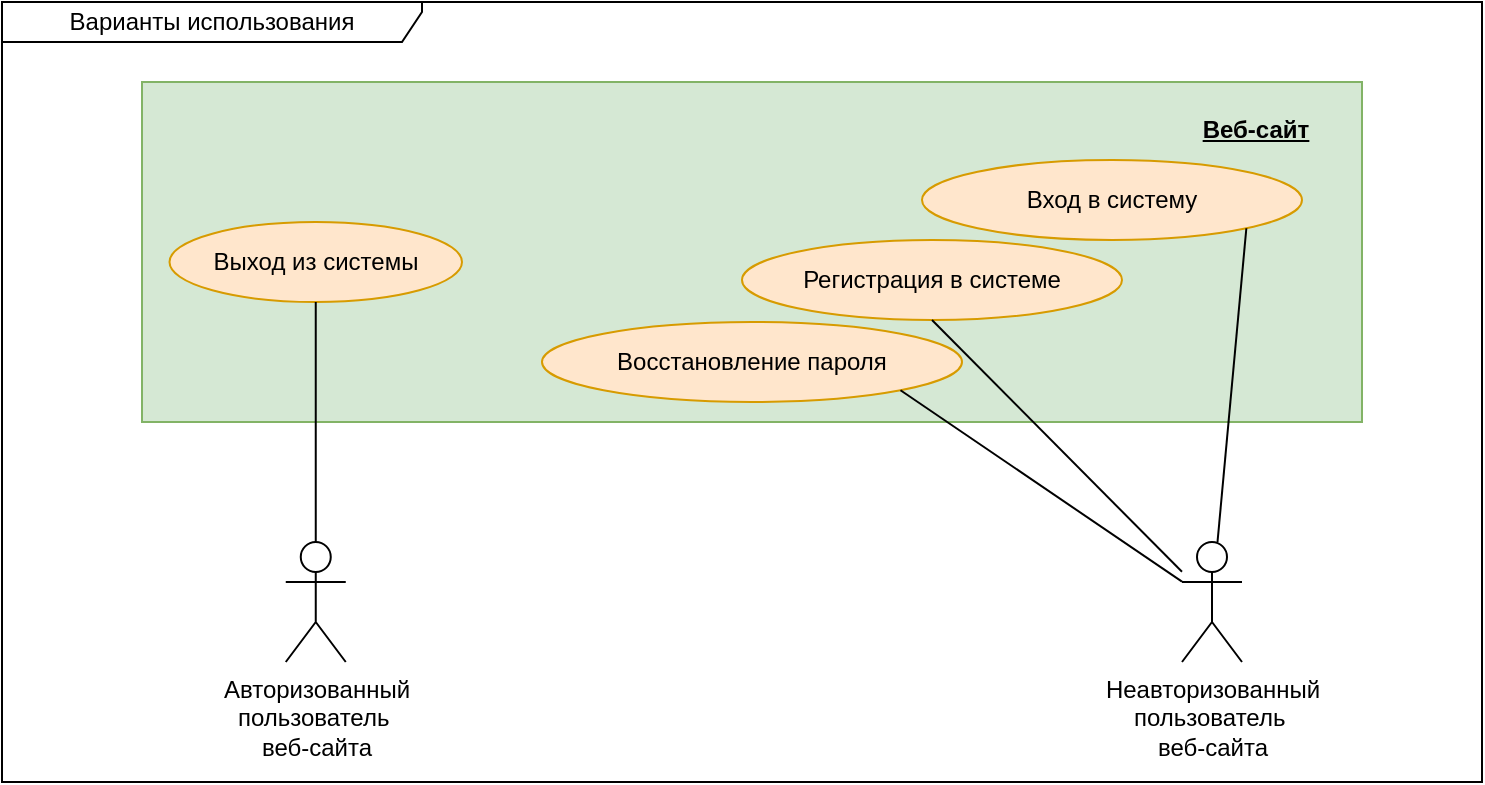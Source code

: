 <mxfile version="23.1.2" type="device">
  <diagram name="Страница — 1" id="0Fe31fzupErIYnQnvtf8">
    <mxGraphModel dx="1524" dy="867" grid="1" gridSize="10" guides="1" tooltips="1" connect="1" arrows="1" fold="1" page="1" pageScale="1" pageWidth="1169" pageHeight="827" math="0" shadow="0">
      <root>
        <mxCell id="0" />
        <mxCell id="1" parent="0" />
        <mxCell id="GLMFBdCi1oCmCL03dTun-25" value="" style="html=1;dropTarget=0;whiteSpace=wrap;fillColor=#d5e8d4;strokeColor=#82b366;" parent="1" vertex="1">
          <mxGeometry x="320" y="390" width="610" height="170" as="geometry" />
        </mxCell>
        <mxCell id="GLMFBdCi1oCmCL03dTun-1" value="&lt;div&gt;Авторизованный&lt;/div&gt;&lt;div&gt;пользователь&amp;nbsp;&lt;/div&gt;веб-сайта" style="shape=umlActor;verticalLabelPosition=bottom;verticalAlign=top;html=1;outlineConnect=0;" parent="1" vertex="1">
          <mxGeometry x="391.88" y="620" width="30" height="60" as="geometry" />
        </mxCell>
        <mxCell id="GLMFBdCi1oCmCL03dTun-23" value="Варианты использования" style="shape=umlFrame;whiteSpace=wrap;html=1;pointerEvents=0;width=210;height=20;" parent="1" vertex="1">
          <mxGeometry x="250" y="350" width="740" height="390" as="geometry" />
        </mxCell>
        <mxCell id="GLMFBdCi1oCmCL03dTun-48" value="&lt;u&gt;&lt;b&gt;Веб-сайт&lt;br&gt;&lt;/b&gt;&lt;/u&gt;" style="text;html=1;strokeColor=none;fillColor=none;align=center;verticalAlign=middle;whiteSpace=wrap;rounded=0;" parent="1" vertex="1">
          <mxGeometry x="822.5" y="399" width="107.5" height="30" as="geometry" />
        </mxCell>
        <mxCell id="irt0PZdEbjW146X8YQon-3" value="Восстановление пароля" style="ellipse;whiteSpace=wrap;html=1;fillColor=#ffe6cc;strokeColor=#d79b00;" parent="1" vertex="1">
          <mxGeometry x="520" y="510" width="210" height="40" as="geometry" />
        </mxCell>
        <mxCell id="irt0PZdEbjW146X8YQon-6" value="" style="endArrow=none;html=1;rounded=0;entryX=1;entryY=1;entryDx=0;entryDy=0;" parent="1" source="HrgQDwjkppDf7GSTo6zU-1" target="irt0PZdEbjW146X8YQon-3" edge="1">
          <mxGeometry width="50" height="50" relative="1" as="geometry">
            <mxPoint x="625" y="620" as="sourcePoint" />
            <mxPoint x="340" y="265" as="targetPoint" />
          </mxGeometry>
        </mxCell>
        <mxCell id="HrgQDwjkppDf7GSTo6zU-1" value="&lt;div style=&quot;border-color: var(--border-color);&quot;&gt;Неавторизованный&lt;/div&gt;&lt;div style=&quot;border-color: var(--border-color);&quot;&gt;пользователь&amp;nbsp;&lt;/div&gt;веб-сайта" style="shape=umlActor;verticalLabelPosition=bottom;verticalAlign=top;html=1;outlineConnect=0;" parent="1" vertex="1">
          <mxGeometry x="840" y="620" width="30" height="60" as="geometry" />
        </mxCell>
        <mxCell id="HrgQDwjkppDf7GSTo6zU-4" value="Регистрация в системе" style="ellipse;whiteSpace=wrap;html=1;fillColor=#ffe6cc;strokeColor=#d79b00;" parent="1" vertex="1">
          <mxGeometry x="620" y="469" width="190" height="40" as="geometry" />
        </mxCell>
        <mxCell id="HrgQDwjkppDf7GSTo6zU-5" value="" style="endArrow=none;html=1;rounded=0;entryX=0.5;entryY=1;entryDx=0;entryDy=0;" parent="1" source="HrgQDwjkppDf7GSTo6zU-1" target="HrgQDwjkppDf7GSTo6zU-4" edge="1">
          <mxGeometry width="50" height="50" relative="1" as="geometry">
            <mxPoint x="745" y="630" as="sourcePoint" />
            <mxPoint x="745" y="505" as="targetPoint" />
          </mxGeometry>
        </mxCell>
        <mxCell id="72SXcvp0IRsBHyvKBmVa-1" value="Вход в систему" style="ellipse;whiteSpace=wrap;html=1;fillColor=#ffe6cc;strokeColor=#d79b00;" parent="1" vertex="1">
          <mxGeometry x="710" y="429" width="190" height="40" as="geometry" />
        </mxCell>
        <mxCell id="72SXcvp0IRsBHyvKBmVa-2" value="" style="endArrow=none;html=1;rounded=0;entryX=1;entryY=1;entryDx=0;entryDy=0;" parent="1" source="HrgQDwjkppDf7GSTo6zU-1" target="72SXcvp0IRsBHyvKBmVa-1" edge="1">
          <mxGeometry width="50" height="50" relative="1" as="geometry">
            <mxPoint x="745" y="630" as="sourcePoint" />
            <mxPoint x="744" y="490" as="targetPoint" />
          </mxGeometry>
        </mxCell>
        <mxCell id="pD_4fEc41mu84IMxWd5d-1" value="Выход из системы" style="ellipse;whiteSpace=wrap;html=1;fillColor=#ffe6cc;strokeColor=#d79b00;" parent="1" vertex="1">
          <mxGeometry x="333.75" y="460" width="146.25" height="40" as="geometry" />
        </mxCell>
        <mxCell id="pD_4fEc41mu84IMxWd5d-2" value="" style="endArrow=none;html=1;rounded=0;entryX=0.5;entryY=1;entryDx=0;entryDy=0;" parent="1" source="GLMFBdCi1oCmCL03dTun-1" target="pD_4fEc41mu84IMxWd5d-1" edge="1">
          <mxGeometry width="50" height="50" relative="1" as="geometry">
            <mxPoint x="939" y="630" as="sourcePoint" />
            <mxPoint x="960" y="490" as="targetPoint" />
          </mxGeometry>
        </mxCell>
      </root>
    </mxGraphModel>
  </diagram>
</mxfile>
